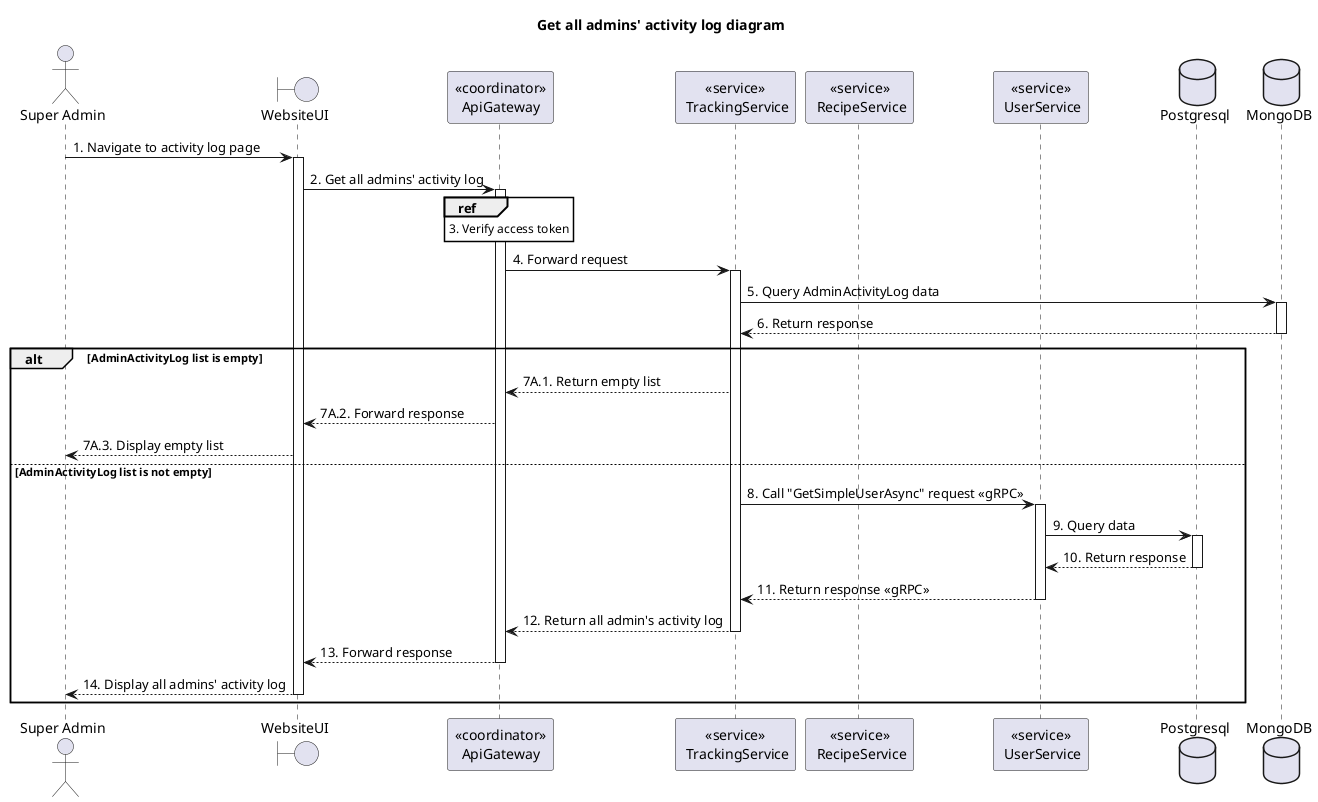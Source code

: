 @startuml Sequence
title "Get all admins' activity log diagram"
' Style section
<style>
  sequenceDiagram {
    reference {
      BackGroundColor white
    }
}
</style>

actor "Super Admin" as SuperAdmin
boundary WebsiteUI
participant "<<coordinator>>\nApiGateway" as ApiGateway
participant "<<service>>\n TrackingService" as TrackingService
participant "<<service>>\n RecipeService" as RecipeService
participant "<<service>>\n UserService" as UserService
database Postgresql
database MongoDB

SuperAdmin -> WebsiteUI++: 1. Navigate to activity log page

WebsiteUI -> ApiGateway++: 2. Get all admins' activity log

ref over ApiGateway: 3. Verify access token

ApiGateway -> TrackingService++: 4. Forward request

TrackingService -> MongoDB++: 5. Query AdminActivityLog data
TrackingService <-- MongoDB--: 6. Return response

alt AdminActivityLog list is empty
    ApiGateway <-- TrackingService: 7A.1. Return empty list
    WebsiteUI <-- ApiGateway: 7A.2. Forward response
    SuperAdmin <-- WebsiteUI: 7A.3. Display empty list
else AdminActivityLog list is not empty
    TrackingService -> UserService++: 8. Call "GetSimpleUserAsync" request <<gRPC>>
    UserService -> Postgresql++: 9. Query data
    UserService <-- Postgresql--: 10. Return response
    TrackingService <-- UserService--: 11. Return response <<gRPC>>

    ApiGateway <-- TrackingService--: 12. Return all admin's activity log
    WebsiteUI <-- ApiGateway--: 13. Forward response
    SuperAdmin <-- WebsiteUI--: 14. Display all admins' activity log
end alt

@enduml
